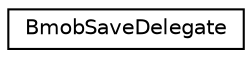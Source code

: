 digraph "Graphical Class Hierarchy"
{
  edge [fontname="Helvetica",fontsize="10",labelfontname="Helvetica",labelfontsize="10"];
  node [fontname="Helvetica",fontsize="10",shape=record];
  rankdir="LR";
  Node1 [label="BmobSaveDelegate",height=0.2,width=0.4,color="black", fillcolor="white", style="filled",URL="$classBmobSaveDelegate.html"];
}
